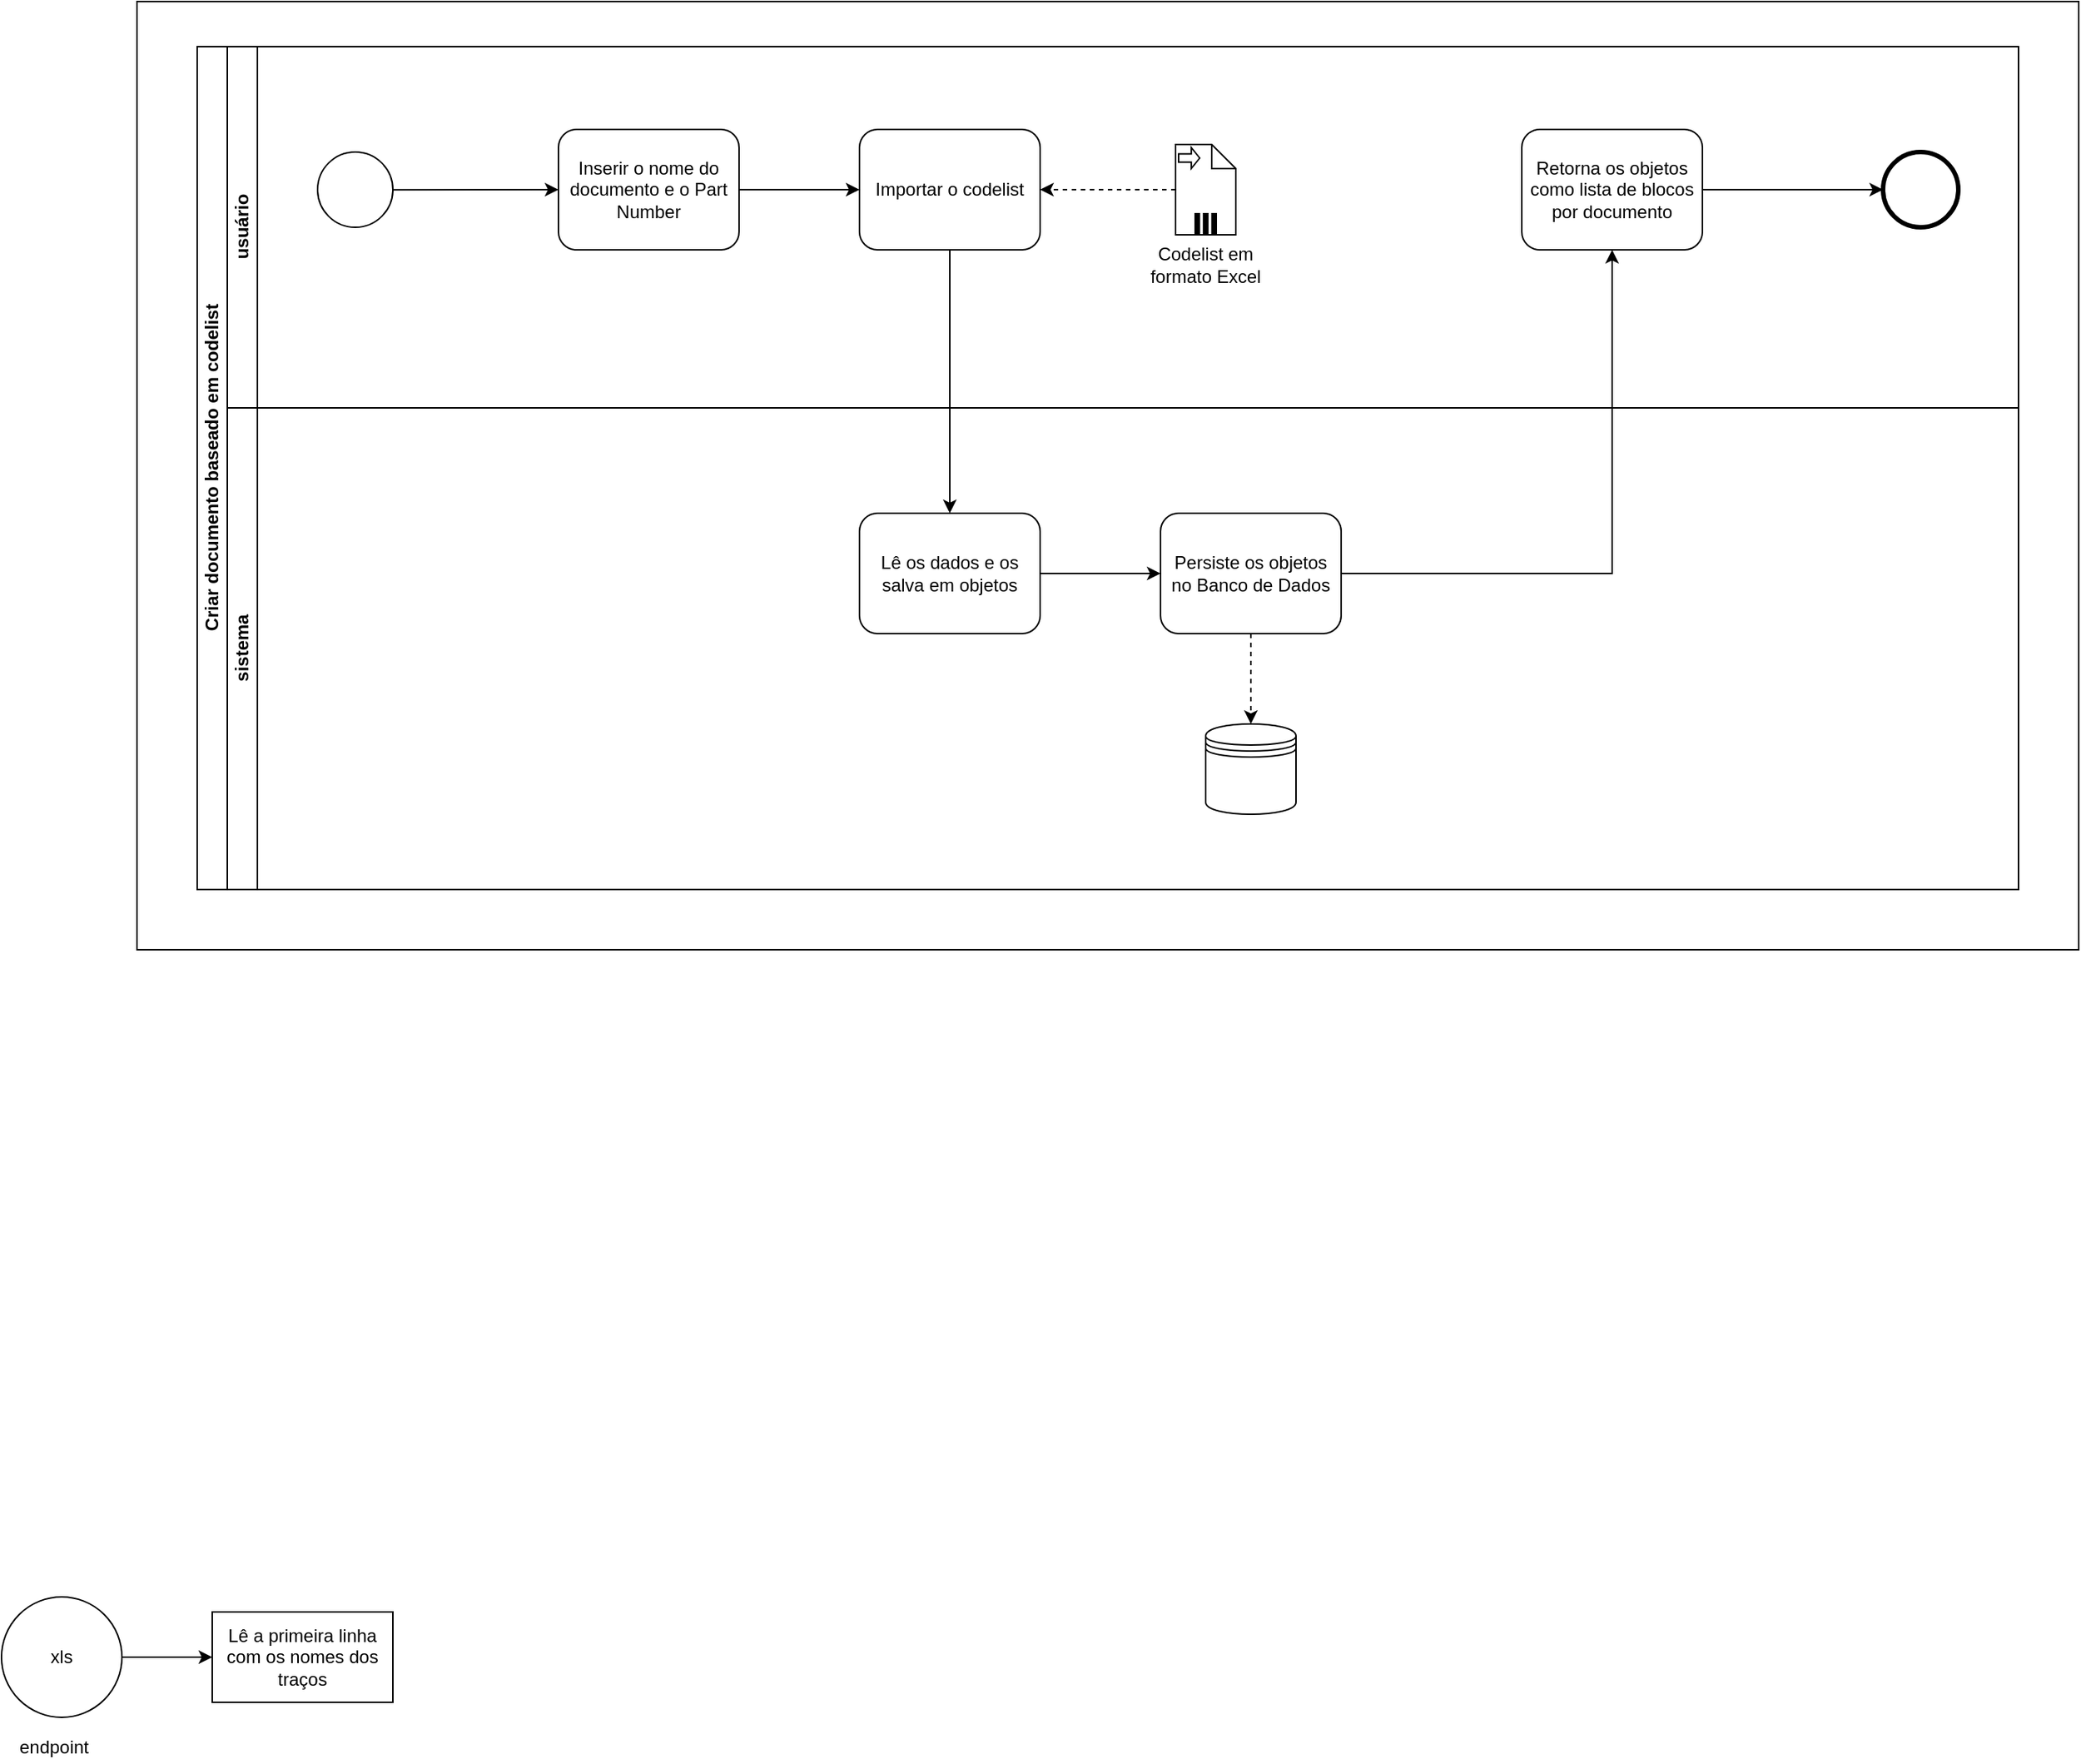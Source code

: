 <mxfile version="14.5.1" type="device"><diagram id="jGfO6rDtSDJvTBwBlAWa" name="Page-1"><mxGraphModel dx="2249" dy="3176" grid="1" gridSize="10" guides="1" tooltips="1" connect="1" arrows="1" fold="1" page="1" pageScale="1" pageWidth="827" pageHeight="1169" math="0" shadow="0"><root><mxCell id="0"/><mxCell id="1" parent="0"/><mxCell id="czpZDE21ndA59m8rEvPu-162" value="" style="rounded=0;whiteSpace=wrap;html=1;" vertex="1" parent="1"><mxGeometry x="-490" y="-1680" width="1290" height="630" as="geometry"/></mxCell><mxCell id="czpZDE21ndA59m8rEvPu-130" value="Criar documento baseado em codelist" style="swimlane;html=1;childLayout=stackLayout;resizeParent=1;resizeParentMax=0;horizontal=0;startSize=20;horizontalStack=0;" vertex="1" parent="1"><mxGeometry x="-450" y="-1650" width="1210" height="560" as="geometry"/></mxCell><mxCell id="czpZDE21ndA59m8rEvPu-131" value="usuário" style="swimlane;html=1;startSize=20;horizontal=0;" vertex="1" parent="czpZDE21ndA59m8rEvPu-130"><mxGeometry x="20" width="1190" height="240" as="geometry"/></mxCell><mxCell id="czpZDE21ndA59m8rEvPu-144" style="edgeStyle=none;rounded=0;orthogonalLoop=1;jettySize=auto;html=1;endArrow=classic;endFill=1;" edge="1" parent="czpZDE21ndA59m8rEvPu-131" source="czpZDE21ndA59m8rEvPu-134" target="czpZDE21ndA59m8rEvPu-143"><mxGeometry relative="1" as="geometry"/></mxCell><mxCell id="czpZDE21ndA59m8rEvPu-134" value="" style="shape=mxgraph.bpmn.shape;html=1;verticalLabelPosition=bottom;labelBackgroundColor=#ffffff;verticalAlign=top;align=center;perimeter=ellipsePerimeter;outlineConnect=0;outline=standard;symbol=general;" vertex="1" parent="czpZDE21ndA59m8rEvPu-131"><mxGeometry x="60" y="70" width="50" height="50" as="geometry"/></mxCell><mxCell id="czpZDE21ndA59m8rEvPu-135" value="Importar o codelist" style="shape=ext;rounded=1;html=1;whiteSpace=wrap;" vertex="1" parent="czpZDE21ndA59m8rEvPu-131"><mxGeometry x="420" y="55" width="120" height="80" as="geometry"/></mxCell><mxCell id="czpZDE21ndA59m8rEvPu-141" style="rounded=0;orthogonalLoop=1;jettySize=auto;html=1;endArrow=classic;endFill=1;dashed=1;" edge="1" parent="czpZDE21ndA59m8rEvPu-131" source="czpZDE21ndA59m8rEvPu-137" target="czpZDE21ndA59m8rEvPu-135"><mxGeometry relative="1" as="geometry"/></mxCell><mxCell id="czpZDE21ndA59m8rEvPu-137" value="" style="shape=note;whiteSpace=wrap;size=16;html=1;dropTarget=0;" vertex="1" parent="czpZDE21ndA59m8rEvPu-131"><mxGeometry x="630" y="65" width="40" height="60" as="geometry"/></mxCell><mxCell id="czpZDE21ndA59m8rEvPu-138" value="" style="html=1;shape=singleArrow;arrowWidth=0.4;arrowSize=0.4;outlineConnect=0;" vertex="1" parent="czpZDE21ndA59m8rEvPu-137"><mxGeometry width="14" height="14" relative="1" as="geometry"><mxPoint x="2" y="2" as="offset"/></mxGeometry></mxCell><mxCell id="czpZDE21ndA59m8rEvPu-139" value="" style="html=1;whiteSpace=wrap;shape=parallelMarker;outlineConnect=0;" vertex="1" parent="czpZDE21ndA59m8rEvPu-137"><mxGeometry x="0.5" y="1" width="14" height="14" relative="1" as="geometry"><mxPoint x="-7" y="-14" as="offset"/></mxGeometry></mxCell><mxCell id="czpZDE21ndA59m8rEvPu-140" value="Codelist em formato Excel" style="text;html=1;strokeColor=none;fillColor=none;align=center;verticalAlign=middle;whiteSpace=wrap;rounded=0;" vertex="1" parent="czpZDE21ndA59m8rEvPu-131"><mxGeometry x="600" y="135" width="100" height="20" as="geometry"/></mxCell><mxCell id="czpZDE21ndA59m8rEvPu-143" value="Inserir o nome do documento e o Part Number" style="shape=ext;rounded=1;html=1;whiteSpace=wrap;" vertex="1" parent="czpZDE21ndA59m8rEvPu-131"><mxGeometry x="220" y="55" width="120" height="80" as="geometry"/></mxCell><mxCell id="czpZDE21ndA59m8rEvPu-146" value="" style="edgeStyle=none;rounded=0;orthogonalLoop=1;jettySize=auto;html=1;endArrow=classic;endFill=1;" edge="1" parent="czpZDE21ndA59m8rEvPu-131" source="czpZDE21ndA59m8rEvPu-143"><mxGeometry relative="1" as="geometry"><mxPoint x="420" y="95" as="targetPoint"/></mxGeometry></mxCell><mxCell id="czpZDE21ndA59m8rEvPu-161" style="edgeStyle=orthogonalEdgeStyle;rounded=0;orthogonalLoop=1;jettySize=auto;html=1;endArrow=classic;endFill=1;" edge="1" parent="czpZDE21ndA59m8rEvPu-131" source="czpZDE21ndA59m8rEvPu-158" target="czpZDE21ndA59m8rEvPu-160"><mxGeometry relative="1" as="geometry"/></mxCell><mxCell id="czpZDE21ndA59m8rEvPu-158" value="Retorna os objetos como lista de blocos por documento" style="shape=ext;rounded=1;html=1;whiteSpace=wrap;" vertex="1" parent="czpZDE21ndA59m8rEvPu-131"><mxGeometry x="860" y="55" width="120" height="80" as="geometry"/></mxCell><mxCell id="czpZDE21ndA59m8rEvPu-160" value="" style="shape=mxgraph.bpmn.shape;html=1;verticalLabelPosition=bottom;labelBackgroundColor=#ffffff;verticalAlign=top;align=center;perimeter=ellipsePerimeter;outlineConnect=0;outline=end;symbol=general;" vertex="1" parent="czpZDE21ndA59m8rEvPu-131"><mxGeometry x="1100" y="70" width="50" height="50" as="geometry"/></mxCell><mxCell id="czpZDE21ndA59m8rEvPu-132" value="sistema" style="swimlane;html=1;startSize=20;horizontal=0;" vertex="1" parent="czpZDE21ndA59m8rEvPu-130"><mxGeometry x="20" y="240" width="1190" height="320" as="geometry"/></mxCell><mxCell id="czpZDE21ndA59m8rEvPu-142" value="Lê os dados e os salva em objetos" style="shape=ext;rounded=1;html=1;whiteSpace=wrap;" vertex="1" parent="czpZDE21ndA59m8rEvPu-132"><mxGeometry x="420" y="70" width="120" height="80" as="geometry"/></mxCell><mxCell id="czpZDE21ndA59m8rEvPu-152" value="" style="shape=datastore;whiteSpace=wrap;html=1;" vertex="1" parent="czpZDE21ndA59m8rEvPu-132"><mxGeometry x="650" y="210" width="60" height="60" as="geometry"/></mxCell><mxCell id="czpZDE21ndA59m8rEvPu-149" style="edgeStyle=none;rounded=0;orthogonalLoop=1;jettySize=auto;html=1;endArrow=classic;endFill=1;" edge="1" parent="czpZDE21ndA59m8rEvPu-130" source="czpZDE21ndA59m8rEvPu-135" target="czpZDE21ndA59m8rEvPu-142"><mxGeometry relative="1" as="geometry"/></mxCell><mxCell id="czpZDE21ndA59m8rEvPu-153" style="edgeStyle=none;rounded=0;orthogonalLoop=1;jettySize=auto;html=1;endArrow=classic;endFill=1;dashed=1;" edge="1" parent="1" source="czpZDE21ndA59m8rEvPu-150" target="czpZDE21ndA59m8rEvPu-152"><mxGeometry relative="1" as="geometry"/></mxCell><mxCell id="czpZDE21ndA59m8rEvPu-159" value="" style="edgeStyle=orthogonalEdgeStyle;rounded=0;orthogonalLoop=1;jettySize=auto;html=1;endArrow=classic;endFill=1;" edge="1" parent="1" source="czpZDE21ndA59m8rEvPu-150" target="czpZDE21ndA59m8rEvPu-158"><mxGeometry relative="1" as="geometry"/></mxCell><mxCell id="czpZDE21ndA59m8rEvPu-150" value="Persiste os objetos no Banco de Dados" style="shape=ext;rounded=1;html=1;whiteSpace=wrap;" vertex="1" parent="1"><mxGeometry x="190" y="-1340" width="120" height="80" as="geometry"/></mxCell><mxCell id="czpZDE21ndA59m8rEvPu-151" value="" style="edgeStyle=none;rounded=0;orthogonalLoop=1;jettySize=auto;html=1;endArrow=classic;endFill=1;" edge="1" parent="1" source="czpZDE21ndA59m8rEvPu-142" target="czpZDE21ndA59m8rEvPu-150"><mxGeometry relative="1" as="geometry"/></mxCell><mxCell id="czpZDE21ndA59m8rEvPu-166" value="" style="edgeStyle=orthogonalEdgeStyle;rounded=0;orthogonalLoop=1;jettySize=auto;html=1;endArrow=classic;endFill=1;" edge="1" parent="1" source="czpZDE21ndA59m8rEvPu-163" target="czpZDE21ndA59m8rEvPu-165"><mxGeometry relative="1" as="geometry"/></mxCell><mxCell id="czpZDE21ndA59m8rEvPu-163" value="xls" style="ellipse;whiteSpace=wrap;html=1;aspect=fixed;" vertex="1" parent="1"><mxGeometry x="-580" y="-620" width="80" height="80" as="geometry"/></mxCell><mxCell id="czpZDE21ndA59m8rEvPu-164" value="endpoint" style="text;html=1;strokeColor=none;fillColor=none;align=center;verticalAlign=middle;whiteSpace=wrap;rounded=0;" vertex="1" parent="1"><mxGeometry x="-580" y="-530" width="70" height="20" as="geometry"/></mxCell><mxCell id="czpZDE21ndA59m8rEvPu-165" value="Lê a primeira linha com os nomes dos traços" style="whiteSpace=wrap;html=1;" vertex="1" parent="1"><mxGeometry x="-440" y="-610" width="120" height="60" as="geometry"/></mxCell></root></mxGraphModel></diagram></mxfile>